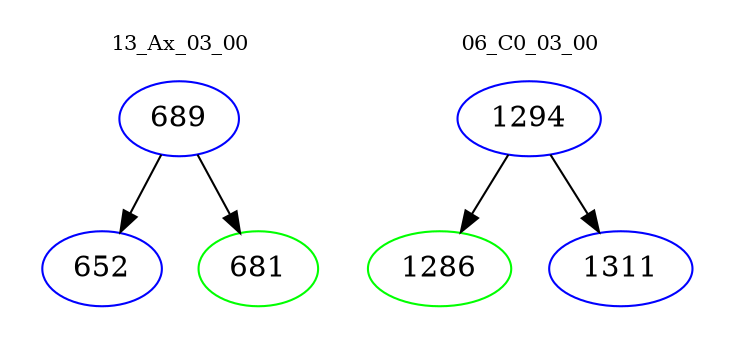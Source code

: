 digraph{
subgraph cluster_0 {
color = white
label = "13_Ax_03_00";
fontsize=10;
T0_689 [label="689", color="blue"]
T0_689 -> T0_652 [color="black"]
T0_652 [label="652", color="blue"]
T0_689 -> T0_681 [color="black"]
T0_681 [label="681", color="green"]
}
subgraph cluster_1 {
color = white
label = "06_C0_03_00";
fontsize=10;
T1_1294 [label="1294", color="blue"]
T1_1294 -> T1_1286 [color="black"]
T1_1286 [label="1286", color="green"]
T1_1294 -> T1_1311 [color="black"]
T1_1311 [label="1311", color="blue"]
}
}
